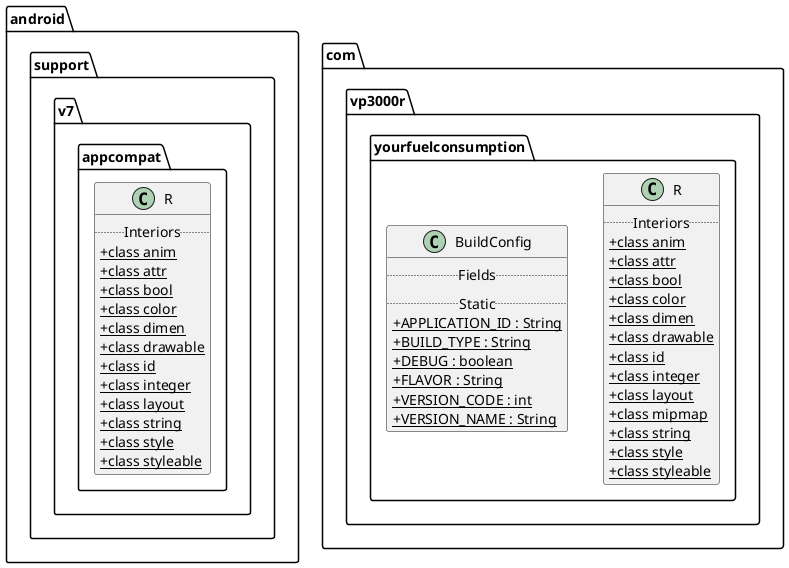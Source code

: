 @startuml
top to bottom direction
skinparam headerFontSize 30
skinparam headerFontStyle bold
skinparam classAttributeIconSize 0
scale 1.0
package android.support.v7.appcompat {
class android.support.v7.appcompat.R {
.. Interiors ..
+ {static} class anim
+ {static} class attr
+ {static} class bool
+ {static} class color
+ {static} class dimen
+ {static} class drawable
+ {static} class id
+ {static} class integer
+ {static} class layout
+ {static} class string
+ {static} class style
+ {static} class styleable
}

}
package com.vp3000r.yourfuelconsumption {
class com.vp3000r.yourfuelconsumption.R {
.. Interiors ..
+ {static} class anim
+ {static} class attr
+ {static} class bool
+ {static} class color
+ {static} class dimen
+ {static} class drawable
+ {static} class id
+ {static} class integer
+ {static} class layout
+ {static} class mipmap
+ {static} class string
+ {static} class style
+ {static} class styleable
}
class com.vp3000r.yourfuelconsumption.BuildConfig {
.. Fields  ..
.. Static ..
+ {static} APPLICATION_ID : String
+ {static} BUILD_TYPE : String
+ {static} DEBUG : boolean
+ {static} FLAVOR : String
+ {static} VERSION_CODE : int
+ {static} VERSION_NAME : String
}

}
@enduml
